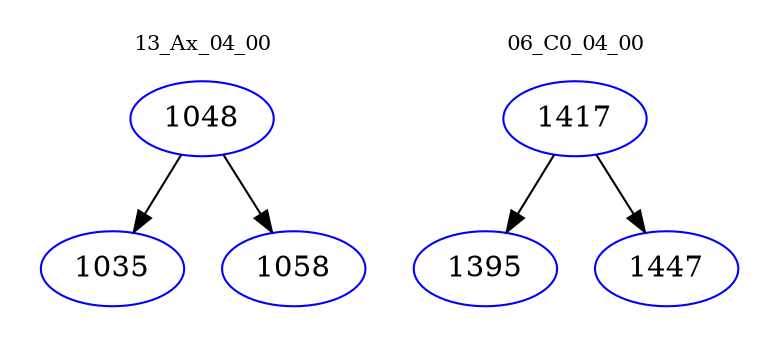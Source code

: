 digraph{
subgraph cluster_0 {
color = white
label = "13_Ax_04_00";
fontsize=10;
T0_1048 [label="1048", color="blue"]
T0_1048 -> T0_1035 [color="black"]
T0_1035 [label="1035", color="blue"]
T0_1048 -> T0_1058 [color="black"]
T0_1058 [label="1058", color="blue"]
}
subgraph cluster_1 {
color = white
label = "06_C0_04_00";
fontsize=10;
T1_1417 [label="1417", color="blue"]
T1_1417 -> T1_1395 [color="black"]
T1_1395 [label="1395", color="blue"]
T1_1417 -> T1_1447 [color="black"]
T1_1447 [label="1447", color="blue"]
}
}
